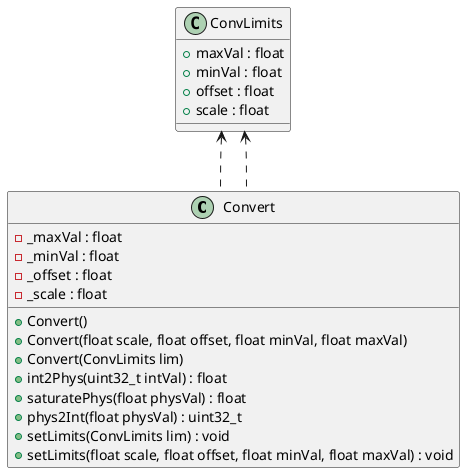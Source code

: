 @startuml





/' Objects '/

class Convert {
	+Convert()
	+Convert(float scale, float offset, float minVal, float maxVal)
	+Convert(ConvLimits lim)
	-_maxVal : float
	-_minVal : float
	-_offset : float
	-_scale : float
	+int2Phys(uint32_t intVal) : float
	+saturatePhys(float physVal) : float
	+phys2Int(float physVal) : uint32_t
	+setLimits(ConvLimits lim) : void
	+setLimits(float scale, float offset, float minVal, float maxVal) : void
}


class ConvLimits {
	+maxVal : float
	+minVal : float
	+offset : float
	+scale : float
}





/' Inheritance relationships '/




/' Aggregation relationships '/





/' Dependency relationships '/

.ConvLimits <.. .Convert


.ConvLimits <.. .Convert






/' Nested objects '/



@enduml
